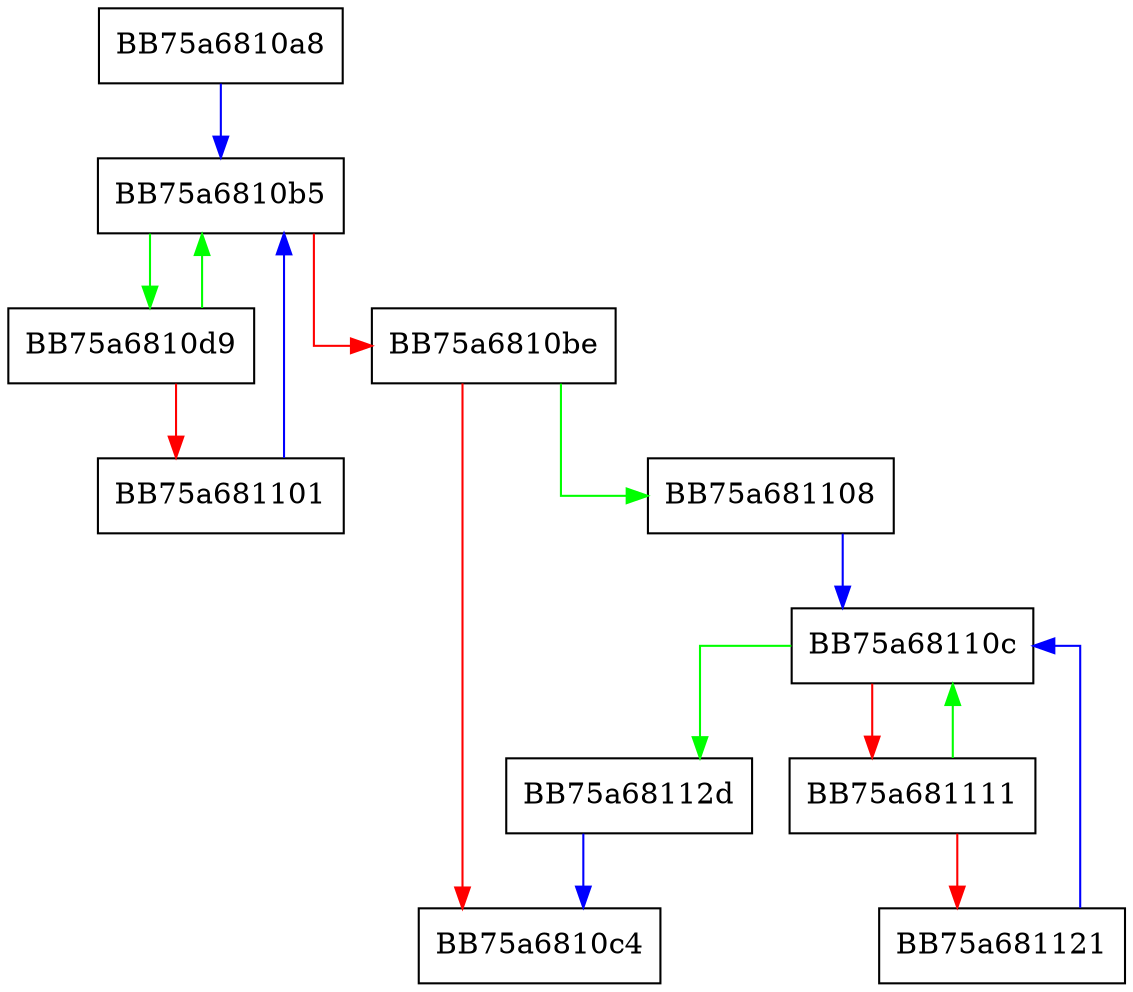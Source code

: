 digraph _Tidy {
  node [shape="box"];
  graph [splines=ortho];
  BB75a6810a8 -> BB75a6810b5 [color="blue"];
  BB75a6810b5 -> BB75a6810d9 [color="green"];
  BB75a6810b5 -> BB75a6810be [color="red"];
  BB75a6810be -> BB75a681108 [color="green"];
  BB75a6810be -> BB75a6810c4 [color="red"];
  BB75a6810d9 -> BB75a6810b5 [color="green"];
  BB75a6810d9 -> BB75a681101 [color="red"];
  BB75a681101 -> BB75a6810b5 [color="blue"];
  BB75a681108 -> BB75a68110c [color="blue"];
  BB75a68110c -> BB75a68112d [color="green"];
  BB75a68110c -> BB75a681111 [color="red"];
  BB75a681111 -> BB75a68110c [color="green"];
  BB75a681111 -> BB75a681121 [color="red"];
  BB75a681121 -> BB75a68110c [color="blue"];
  BB75a68112d -> BB75a6810c4 [color="blue"];
}